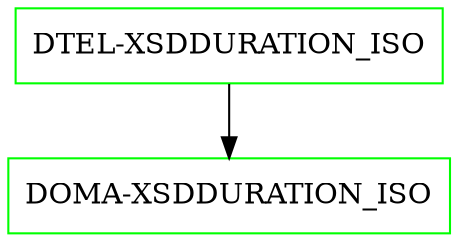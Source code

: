 digraph G {
  "DTEL-XSDDURATION_ISO" [shape=box,color=green];
  "DOMA-XSDDURATION_ISO" [shape=box,color=green,URL="./DOMA_XSDDURATION_ISO.html"];
  "DTEL-XSDDURATION_ISO" -> "DOMA-XSDDURATION_ISO";
}
